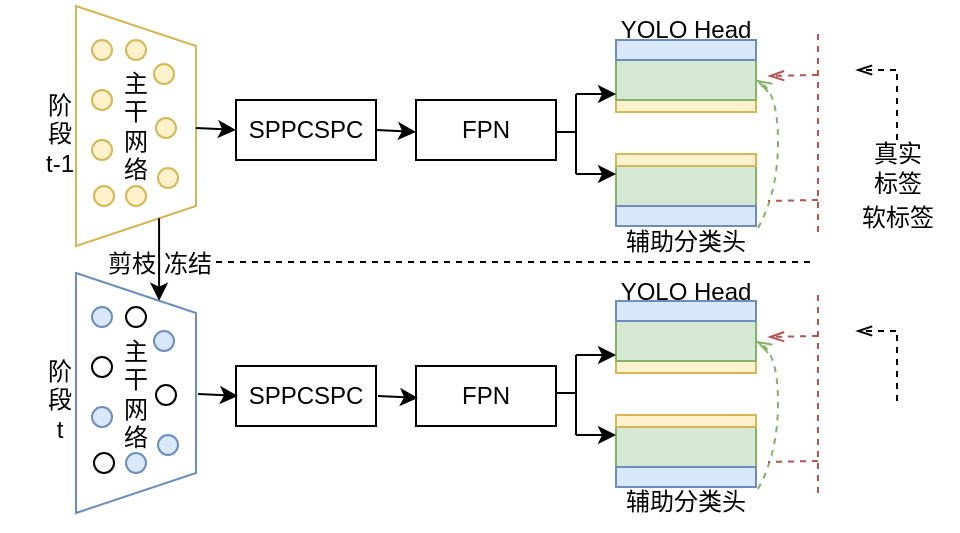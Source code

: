 <mxfile version="26.0.11">
  <diagram name="第 1 页" id="b9ZT2e3_jvhwiEapbSA2">
    <mxGraphModel dx="882" dy="516" grid="1" gridSize="10" guides="1" tooltips="1" connect="1" arrows="1" fold="1" page="1" pageScale="1" pageWidth="827" pageHeight="1169" math="0" shadow="0">
      <root>
        <mxCell id="0" />
        <mxCell id="1" parent="0" />
        <mxCell id="SPHZ7kfBaaqXpsiM6iBj-3" value="SPPCSPC" style="rounded=0;whiteSpace=wrap;html=1;" parent="1" vertex="1">
          <mxGeometry x="270" y="336" width="70" height="30" as="geometry" />
        </mxCell>
        <mxCell id="SPHZ7kfBaaqXpsiM6iBj-4" value="FPN" style="rounded=0;whiteSpace=wrap;html=1;" parent="1" vertex="1">
          <mxGeometry x="360" y="336" width="70" height="30" as="geometry" />
        </mxCell>
        <mxCell id="OPahia5jvo7uVA9FNbP1-1" value="" style="shape=trapezoid;perimeter=trapezoidPerimeter;whiteSpace=wrap;html=1;fixedSize=1;rotation=90;fillColor=#FFFFFF;strokeColor=#d6b656;" vertex="1" parent="1">
          <mxGeometry x="160" y="186" width="120" height="60" as="geometry" />
        </mxCell>
        <mxCell id="OPahia5jvo7uVA9FNbP1-3" value="SPPCSPC" style="rounded=0;whiteSpace=wrap;html=1;" vertex="1" parent="1">
          <mxGeometry x="270" y="203" width="70" height="30" as="geometry" />
        </mxCell>
        <mxCell id="OPahia5jvo7uVA9FNbP1-4" value="FPN" style="rounded=0;whiteSpace=wrap;html=1;" vertex="1" parent="1">
          <mxGeometry x="360" y="203" width="70" height="30" as="geometry" />
        </mxCell>
        <mxCell id="OPahia5jvo7uVA9FNbP1-5" value="" style="rounded=0;whiteSpace=wrap;html=1;fillColor=#d5e8d4;strokeColor=#82b366;" vertex="1" parent="1">
          <mxGeometry x="460" y="236" width="70" height="20" as="geometry" />
        </mxCell>
        <mxCell id="OPahia5jvo7uVA9FNbP1-6" value="辅助分类头" style="text;strokeColor=none;align=center;fillColor=none;html=1;verticalAlign=middle;whiteSpace=wrap;rounded=0;" vertex="1" parent="1">
          <mxGeometry x="460" y="259" width="70" height="30" as="geometry" />
        </mxCell>
        <mxCell id="OPahia5jvo7uVA9FNbP1-7" value="" style="rounded=0;whiteSpace=wrap;html=1;fillColor=#dae8fc;strokeColor=#6c8ebf;" vertex="1" parent="1">
          <mxGeometry x="460" y="256" width="70" height="10" as="geometry" />
        </mxCell>
        <mxCell id="OPahia5jvo7uVA9FNbP1-8" value="" style="rounded=0;whiteSpace=wrap;html=1;fillColor=#fff2cc;strokeColor=#d6b656;" vertex="1" parent="1">
          <mxGeometry x="460" y="203" width="70" height="6" as="geometry" />
        </mxCell>
        <mxCell id="OPahia5jvo7uVA9FNbP1-9" value="" style="rounded=0;whiteSpace=wrap;html=1;fillColor=#d5e8d4;strokeColor=#82b366;" vertex="1" parent="1">
          <mxGeometry x="460" y="183" width="70" height="20" as="geometry" />
        </mxCell>
        <mxCell id="OPahia5jvo7uVA9FNbP1-10" value="" style="rounded=0;whiteSpace=wrap;html=1;fillColor=#dae8fc;strokeColor=#6c8ebf;" vertex="1" parent="1">
          <mxGeometry x="460" y="173" width="70" height="10" as="geometry" />
        </mxCell>
        <mxCell id="OPahia5jvo7uVA9FNbP1-11" value="" style="curved=1;endArrow=openThin;html=1;rounded=0;entryX=1;entryY=0.5;entryDx=0;entryDy=0;fillColor=#d5e8d4;strokeColor=#82b366;dashed=1;endFill=0;" edge="1" parent="1" target="OPahia5jvo7uVA9FNbP1-9">
          <mxGeometry width="50" height="50" relative="1" as="geometry">
            <mxPoint x="531" y="267" as="sourcePoint" />
            <mxPoint x="581" y="217" as="targetPoint" />
            <Array as="points">
              <mxPoint x="541" y="249" />
              <mxPoint x="541" y="199" />
            </Array>
          </mxGeometry>
        </mxCell>
        <mxCell id="OPahia5jvo7uVA9FNbP1-12" value="" style="rounded=0;whiteSpace=wrap;html=1;fillColor=#fff2cc;strokeColor=#d6b656;" vertex="1" parent="1">
          <mxGeometry x="460" y="230" width="70" height="6" as="geometry" />
        </mxCell>
        <mxCell id="OPahia5jvo7uVA9FNbP1-13" value="YOLO&amp;nbsp;Head" style="text;strokeColor=none;align=center;fillColor=none;html=1;verticalAlign=middle;whiteSpace=wrap;rounded=0;" vertex="1" parent="1">
          <mxGeometry x="465" y="153" width="60" height="30" as="geometry" />
        </mxCell>
        <mxCell id="OPahia5jvo7uVA9FNbP1-14" value="真实&lt;div&gt;标签&lt;/div&gt;" style="text;strokeColor=none;align=center;fillColor=none;html=1;verticalAlign=middle;whiteSpace=wrap;rounded=0;" vertex="1" parent="1">
          <mxGeometry x="571" y="222" width="60" height="30" as="geometry" />
        </mxCell>
        <mxCell id="OPahia5jvo7uVA9FNbP1-15" value="" style="endArrow=none;html=1;rounded=0;dashed=1;" edge="1" parent="1">
          <mxGeometry width="50" height="50" relative="1" as="geometry">
            <mxPoint x="600.5" y="223" as="sourcePoint" />
            <mxPoint x="600.5" y="187" as="targetPoint" />
          </mxGeometry>
        </mxCell>
        <mxCell id="OPahia5jvo7uVA9FNbP1-16" value="" style="endArrow=openThin;html=1;rounded=0;dashed=1;endFill=0;" edge="1" parent="1">
          <mxGeometry width="50" height="50" relative="1" as="geometry">
            <mxPoint x="600" y="188" as="sourcePoint" />
            <mxPoint x="580" y="188" as="targetPoint" />
          </mxGeometry>
        </mxCell>
        <mxCell id="OPahia5jvo7uVA9FNbP1-17" value="软标签" style="text;strokeColor=none;align=center;fillColor=none;html=1;verticalAlign=middle;whiteSpace=wrap;rounded=0;" vertex="1" parent="1">
          <mxGeometry x="571" y="247" width="60" height="30" as="geometry" />
        </mxCell>
        <mxCell id="OPahia5jvo7uVA9FNbP1-18" value="" style="endArrow=none;html=1;rounded=0;dashed=1;fillColor=#f8cecc;strokeColor=#b85450;" edge="1" parent="1">
          <mxGeometry width="50" height="50" relative="1" as="geometry">
            <mxPoint x="561" y="269" as="sourcePoint" />
            <mxPoint x="561" y="169" as="targetPoint" />
          </mxGeometry>
        </mxCell>
        <mxCell id="OPahia5jvo7uVA9FNbP1-19" value="" style="endArrow=none;html=1;rounded=0;dashed=1;endFill=0;fillColor=#f8cecc;strokeColor=#b85450;startFill=0;" edge="1" parent="1">
          <mxGeometry width="50" height="50" relative="1" as="geometry">
            <mxPoint x="561" y="253" as="sourcePoint" />
            <mxPoint x="536" y="253.5" as="targetPoint" />
          </mxGeometry>
        </mxCell>
        <mxCell id="OPahia5jvo7uVA9FNbP1-20" value="" style="endArrow=openThin;html=1;rounded=0;dashed=1;endFill=0;fillColor=#f8cecc;strokeColor=#b85450;" edge="1" parent="1">
          <mxGeometry width="50" height="50" relative="1" as="geometry">
            <mxPoint x="561" y="190.5" as="sourcePoint" />
            <mxPoint x="536" y="191" as="targetPoint" />
          </mxGeometry>
        </mxCell>
        <mxCell id="SPHZ7kfBaaqXpsiM6iBj-2" value="主&lt;div&gt;干&lt;/div&gt;&lt;div&gt;网&lt;/div&gt;&lt;div&gt;络&lt;/div&gt;" style="text;strokeColor=none;align=center;fillColor=none;html=1;verticalAlign=middle;whiteSpace=wrap;rounded=0;" parent="1" vertex="1">
          <mxGeometry x="190" y="201" width="60" height="30" as="geometry" />
        </mxCell>
        <mxCell id="OPahia5jvo7uVA9FNbP1-24" value="" style="endArrow=none;dashed=1;html=1;rounded=0;" edge="1" parent="1">
          <mxGeometry width="50" height="50" relative="1" as="geometry">
            <mxPoint x="260" y="284" as="sourcePoint" />
            <mxPoint x="560" y="284" as="targetPoint" />
          </mxGeometry>
        </mxCell>
        <mxCell id="OPahia5jvo7uVA9FNbP1-26" value="" style="ellipse;whiteSpace=wrap;html=1;aspect=fixed;fillColor=#fff2cc;strokeColor=#d6b656;" vertex="1" parent="1">
          <mxGeometry x="198" y="173" width="10" height="10" as="geometry" />
        </mxCell>
        <mxCell id="OPahia5jvo7uVA9FNbP1-27" value="" style="ellipse;whiteSpace=wrap;html=1;aspect=fixed;fillColor=#fff2cc;strokeColor=#d6b656;" vertex="1" parent="1">
          <mxGeometry x="229" y="185" width="10" height="10" as="geometry" />
        </mxCell>
        <mxCell id="OPahia5jvo7uVA9FNbP1-28" value="" style="ellipse;whiteSpace=wrap;html=1;aspect=fixed;fillColor=#fff2cc;strokeColor=#d6b656;" vertex="1" parent="1">
          <mxGeometry x="198" y="198" width="10" height="10" as="geometry" />
        </mxCell>
        <mxCell id="OPahia5jvo7uVA9FNbP1-29" value="" style="ellipse;whiteSpace=wrap;html=1;aspect=fixed;fillColor=#fff2cc;strokeColor=#d6b656;" vertex="1" parent="1">
          <mxGeometry x="230" y="212" width="10" height="10" as="geometry" />
        </mxCell>
        <mxCell id="OPahia5jvo7uVA9FNbP1-30" value="" style="ellipse;whiteSpace=wrap;html=1;aspect=fixed;fillColor=#fff2cc;strokeColor=#d6b656;" vertex="1" parent="1">
          <mxGeometry x="198" y="223" width="10" height="10" as="geometry" />
        </mxCell>
        <mxCell id="OPahia5jvo7uVA9FNbP1-31" value="" style="ellipse;whiteSpace=wrap;html=1;aspect=fixed;fillColor=#fff2cc;strokeColor=#d6b656;" vertex="1" parent="1">
          <mxGeometry x="231" y="237" width="10" height="10" as="geometry" />
        </mxCell>
        <mxCell id="OPahia5jvo7uVA9FNbP1-32" value="" style="ellipse;whiteSpace=wrap;html=1;aspect=fixed;fillColor=#fff2cc;strokeColor=#d6b656;" vertex="1" parent="1">
          <mxGeometry x="199" y="246" width="10" height="10" as="geometry" />
        </mxCell>
        <mxCell id="OPahia5jvo7uVA9FNbP1-33" value="" style="ellipse;whiteSpace=wrap;html=1;aspect=fixed;fillColor=#fff2cc;strokeColor=#d6b656;" vertex="1" parent="1">
          <mxGeometry x="215" y="246" width="10" height="10" as="geometry" />
        </mxCell>
        <mxCell id="OPahia5jvo7uVA9FNbP1-34" value="" style="ellipse;whiteSpace=wrap;html=1;aspect=fixed;fillColor=#fff2cc;strokeColor=#d6b656;" vertex="1" parent="1">
          <mxGeometry x="215" y="173" width="10" height="10" as="geometry" />
        </mxCell>
        <mxCell id="OPahia5jvo7uVA9FNbP1-68" value="" style="shape=trapezoid;perimeter=trapezoidPerimeter;whiteSpace=wrap;html=1;fixedSize=1;rotation=90;fillColor=#FFFFFF;strokeColor=#6c8ebf;" vertex="1" parent="1">
          <mxGeometry x="160" y="319.5" width="120" height="60" as="geometry" />
        </mxCell>
        <mxCell id="OPahia5jvo7uVA9FNbP1-69" value="主&lt;div&gt;干&lt;/div&gt;&lt;div&gt;网&lt;/div&gt;&lt;div&gt;络&lt;/div&gt;" style="text;strokeColor=none;align=center;fillColor=none;html=1;verticalAlign=middle;whiteSpace=wrap;rounded=0;" vertex="1" parent="1">
          <mxGeometry x="190" y="334.5" width="60" height="30" as="geometry" />
        </mxCell>
        <mxCell id="OPahia5jvo7uVA9FNbP1-70" value="" style="ellipse;whiteSpace=wrap;html=1;aspect=fixed;fillColor=#dae8fc;strokeColor=#6c8ebf;" vertex="1" parent="1">
          <mxGeometry x="198" y="306.5" width="10" height="10" as="geometry" />
        </mxCell>
        <mxCell id="OPahia5jvo7uVA9FNbP1-71" value="" style="ellipse;whiteSpace=wrap;html=1;aspect=fixed;fillColor=#dae8fc;strokeColor=#6c8ebf;" vertex="1" parent="1">
          <mxGeometry x="229" y="318.5" width="10" height="10" as="geometry" />
        </mxCell>
        <mxCell id="OPahia5jvo7uVA9FNbP1-72" value="" style="ellipse;whiteSpace=wrap;html=1;aspect=fixed;" vertex="1" parent="1">
          <mxGeometry x="198" y="331.5" width="10" height="10" as="geometry" />
        </mxCell>
        <mxCell id="OPahia5jvo7uVA9FNbP1-73" value="" style="ellipse;whiteSpace=wrap;html=1;aspect=fixed;" vertex="1" parent="1">
          <mxGeometry x="230" y="345.5" width="10" height="10" as="geometry" />
        </mxCell>
        <mxCell id="OPahia5jvo7uVA9FNbP1-74" value="" style="ellipse;whiteSpace=wrap;html=1;aspect=fixed;fillColor=#dae8fc;strokeColor=#6c8ebf;" vertex="1" parent="1">
          <mxGeometry x="198" y="356.5" width="10" height="10" as="geometry" />
        </mxCell>
        <mxCell id="OPahia5jvo7uVA9FNbP1-75" value="" style="ellipse;whiteSpace=wrap;html=1;aspect=fixed;fillColor=#dae8fc;strokeColor=#6c8ebf;" vertex="1" parent="1">
          <mxGeometry x="231" y="370.5" width="10" height="10" as="geometry" />
        </mxCell>
        <mxCell id="OPahia5jvo7uVA9FNbP1-76" value="" style="ellipse;whiteSpace=wrap;html=1;aspect=fixed;" vertex="1" parent="1">
          <mxGeometry x="199" y="379.5" width="10" height="10" as="geometry" />
        </mxCell>
        <mxCell id="OPahia5jvo7uVA9FNbP1-77" value="" style="ellipse;whiteSpace=wrap;html=1;aspect=fixed;fillColor=#dae8fc;strokeColor=#6c8ebf;" vertex="1" parent="1">
          <mxGeometry x="215" y="379.5" width="10" height="10" as="geometry" />
        </mxCell>
        <mxCell id="OPahia5jvo7uVA9FNbP1-78" value="" style="ellipse;whiteSpace=wrap;html=1;aspect=fixed;fillColor=#FFFFFF;" vertex="1" parent="1">
          <mxGeometry x="215" y="306.5" width="10" height="10" as="geometry" />
        </mxCell>
        <mxCell id="OPahia5jvo7uVA9FNbP1-80" value="" style="endArrow=classic;html=1;rounded=0;entryX=0;entryY=0.5;entryDx=0;entryDy=0;" edge="1" parent="1" target="OPahia5jvo7uVA9FNbP1-3">
          <mxGeometry width="50" height="50" relative="1" as="geometry">
            <mxPoint x="250" y="217" as="sourcePoint" />
            <mxPoint x="259" y="218" as="targetPoint" />
          </mxGeometry>
        </mxCell>
        <mxCell id="OPahia5jvo7uVA9FNbP1-81" value="" style="endArrow=classic;html=1;rounded=0;entryX=0;entryY=0.5;entryDx=0;entryDy=0;" edge="1" parent="1">
          <mxGeometry width="50" height="50" relative="1" as="geometry">
            <mxPoint x="251" y="350" as="sourcePoint" />
            <mxPoint x="271" y="351" as="targetPoint" />
          </mxGeometry>
        </mxCell>
        <mxCell id="OPahia5jvo7uVA9FNbP1-82" value="" style="endArrow=classic;html=1;rounded=0;entryX=0;entryY=0.5;entryDx=0;entryDy=0;" edge="1" parent="1">
          <mxGeometry width="50" height="50" relative="1" as="geometry">
            <mxPoint x="340" y="218" as="sourcePoint" />
            <mxPoint x="360" y="219" as="targetPoint" />
          </mxGeometry>
        </mxCell>
        <mxCell id="OPahia5jvo7uVA9FNbP1-83" value="" style="endArrow=classic;html=1;rounded=0;entryX=0;entryY=0.5;entryDx=0;entryDy=0;" edge="1" parent="1">
          <mxGeometry width="50" height="50" relative="1" as="geometry">
            <mxPoint x="341" y="351" as="sourcePoint" />
            <mxPoint x="361" y="352" as="targetPoint" />
          </mxGeometry>
        </mxCell>
        <mxCell id="OPahia5jvo7uVA9FNbP1-84" value="" style="endArrow=none;html=1;rounded=0;startSize=6;" edge="1" parent="1">
          <mxGeometry width="50" height="50" relative="1" as="geometry">
            <mxPoint x="440" y="240" as="sourcePoint" />
            <mxPoint x="440" y="200" as="targetPoint" />
          </mxGeometry>
        </mxCell>
        <mxCell id="OPahia5jvo7uVA9FNbP1-85" value="" style="endArrow=classic;html=1;rounded=0;entryX=0;entryY=0.5;entryDx=0;entryDy=0;" edge="1" parent="1">
          <mxGeometry width="50" height="50" relative="1" as="geometry">
            <mxPoint x="440" y="200" as="sourcePoint" />
            <mxPoint x="460" y="200" as="targetPoint" />
          </mxGeometry>
        </mxCell>
        <mxCell id="OPahia5jvo7uVA9FNbP1-86" value="" style="endArrow=classic;html=1;rounded=0;entryX=0;entryY=0.5;entryDx=0;entryDy=0;" edge="1" parent="1">
          <mxGeometry width="50" height="50" relative="1" as="geometry">
            <mxPoint x="440" y="240" as="sourcePoint" />
            <mxPoint x="460" y="240" as="targetPoint" />
          </mxGeometry>
        </mxCell>
        <mxCell id="OPahia5jvo7uVA9FNbP1-87" value="" style="endArrow=none;html=1;rounded=0;" edge="1" parent="1">
          <mxGeometry width="50" height="50" relative="1" as="geometry">
            <mxPoint x="430" y="219" as="sourcePoint" />
            <mxPoint x="440" y="219" as="targetPoint" />
          </mxGeometry>
        </mxCell>
        <mxCell id="OPahia5jvo7uVA9FNbP1-92" value="" style="rounded=0;whiteSpace=wrap;html=1;fillColor=#d5e8d4;strokeColor=#82b366;" vertex="1" parent="1">
          <mxGeometry x="460" y="366.5" width="70" height="20" as="geometry" />
        </mxCell>
        <mxCell id="OPahia5jvo7uVA9FNbP1-93" value="辅助分类头" style="text;strokeColor=none;align=center;fillColor=none;html=1;verticalAlign=middle;whiteSpace=wrap;rounded=0;" vertex="1" parent="1">
          <mxGeometry x="460" y="388.5" width="70" height="30" as="geometry" />
        </mxCell>
        <mxCell id="OPahia5jvo7uVA9FNbP1-94" value="" style="rounded=0;whiteSpace=wrap;html=1;fillColor=#dae8fc;strokeColor=#6c8ebf;" vertex="1" parent="1">
          <mxGeometry x="460" y="386.5" width="70" height="10" as="geometry" />
        </mxCell>
        <mxCell id="OPahia5jvo7uVA9FNbP1-95" value="" style="rounded=0;whiteSpace=wrap;html=1;fillColor=#fff2cc;strokeColor=#d6b656;" vertex="1" parent="1">
          <mxGeometry x="460" y="333.5" width="70" height="6" as="geometry" />
        </mxCell>
        <mxCell id="OPahia5jvo7uVA9FNbP1-96" value="" style="rounded=0;whiteSpace=wrap;html=1;fillColor=#d5e8d4;strokeColor=#82b366;" vertex="1" parent="1">
          <mxGeometry x="460" y="313.5" width="70" height="20" as="geometry" />
        </mxCell>
        <mxCell id="OPahia5jvo7uVA9FNbP1-97" value="" style="rounded=0;whiteSpace=wrap;html=1;fillColor=#dae8fc;strokeColor=#6c8ebf;" vertex="1" parent="1">
          <mxGeometry x="460" y="303.5" width="70" height="10" as="geometry" />
        </mxCell>
        <mxCell id="OPahia5jvo7uVA9FNbP1-98" value="" style="curved=1;endArrow=openThin;html=1;rounded=0;entryX=1;entryY=0.5;entryDx=0;entryDy=0;fillColor=#d5e8d4;strokeColor=#82b366;dashed=1;endFill=0;" edge="1" parent="1" target="OPahia5jvo7uVA9FNbP1-96">
          <mxGeometry width="50" height="50" relative="1" as="geometry">
            <mxPoint x="531" y="397.5" as="sourcePoint" />
            <mxPoint x="581" y="347.5" as="targetPoint" />
            <Array as="points">
              <mxPoint x="541" y="379.5" />
              <mxPoint x="541" y="329.5" />
            </Array>
          </mxGeometry>
        </mxCell>
        <mxCell id="OPahia5jvo7uVA9FNbP1-99" value="" style="rounded=0;whiteSpace=wrap;html=1;fillColor=#fff2cc;strokeColor=#d6b656;" vertex="1" parent="1">
          <mxGeometry x="460" y="360.5" width="70" height="6" as="geometry" />
        </mxCell>
        <mxCell id="OPahia5jvo7uVA9FNbP1-100" value="YOLO&amp;nbsp;Head" style="text;strokeColor=none;align=center;fillColor=none;html=1;verticalAlign=middle;whiteSpace=wrap;rounded=0;" vertex="1" parent="1">
          <mxGeometry x="465" y="283.5" width="60" height="30" as="geometry" />
        </mxCell>
        <mxCell id="OPahia5jvo7uVA9FNbP1-101" value="" style="endArrow=none;html=1;rounded=0;dashed=1;" edge="1" parent="1">
          <mxGeometry width="50" height="50" relative="1" as="geometry">
            <mxPoint x="600.5" y="353.5" as="sourcePoint" />
            <mxPoint x="600.5" y="317.5" as="targetPoint" />
          </mxGeometry>
        </mxCell>
        <mxCell id="OPahia5jvo7uVA9FNbP1-102" value="" style="endArrow=openThin;html=1;rounded=0;dashed=1;endFill=0;" edge="1" parent="1">
          <mxGeometry width="50" height="50" relative="1" as="geometry">
            <mxPoint x="600" y="318.5" as="sourcePoint" />
            <mxPoint x="580" y="318.5" as="targetPoint" />
          </mxGeometry>
        </mxCell>
        <mxCell id="OPahia5jvo7uVA9FNbP1-103" value="" style="endArrow=none;html=1;rounded=0;dashed=1;fillColor=#f8cecc;strokeColor=#b85450;" edge="1" parent="1">
          <mxGeometry width="50" height="50" relative="1" as="geometry">
            <mxPoint x="561" y="399.5" as="sourcePoint" />
            <mxPoint x="561" y="299.5" as="targetPoint" />
          </mxGeometry>
        </mxCell>
        <mxCell id="OPahia5jvo7uVA9FNbP1-104" value="" style="endArrow=none;html=1;rounded=0;dashed=1;endFill=0;fillColor=#f8cecc;strokeColor=#b85450;startFill=0;" edge="1" parent="1">
          <mxGeometry width="50" height="50" relative="1" as="geometry">
            <mxPoint x="561" y="383.5" as="sourcePoint" />
            <mxPoint x="536" y="384" as="targetPoint" />
          </mxGeometry>
        </mxCell>
        <mxCell id="OPahia5jvo7uVA9FNbP1-105" value="" style="endArrow=openThin;html=1;rounded=0;dashed=1;endFill=0;fillColor=#f8cecc;strokeColor=#b85450;" edge="1" parent="1">
          <mxGeometry width="50" height="50" relative="1" as="geometry">
            <mxPoint x="561" y="321" as="sourcePoint" />
            <mxPoint x="536" y="321.5" as="targetPoint" />
          </mxGeometry>
        </mxCell>
        <mxCell id="OPahia5jvo7uVA9FNbP1-106" value="" style="endArrow=none;html=1;rounded=0;startSize=6;" edge="1" parent="1">
          <mxGeometry width="50" height="50" relative="1" as="geometry">
            <mxPoint x="440" y="370.5" as="sourcePoint" />
            <mxPoint x="440" y="330.5" as="targetPoint" />
          </mxGeometry>
        </mxCell>
        <mxCell id="OPahia5jvo7uVA9FNbP1-107" value="" style="endArrow=classic;html=1;rounded=0;entryX=0;entryY=0.5;entryDx=0;entryDy=0;" edge="1" parent="1">
          <mxGeometry width="50" height="50" relative="1" as="geometry">
            <mxPoint x="440" y="330.5" as="sourcePoint" />
            <mxPoint x="460" y="330.5" as="targetPoint" />
          </mxGeometry>
        </mxCell>
        <mxCell id="OPahia5jvo7uVA9FNbP1-108" value="" style="endArrow=classic;html=1;rounded=0;entryX=0;entryY=0.5;entryDx=0;entryDy=0;" edge="1" parent="1">
          <mxGeometry width="50" height="50" relative="1" as="geometry">
            <mxPoint x="440" y="370.5" as="sourcePoint" />
            <mxPoint x="460" y="370.5" as="targetPoint" />
          </mxGeometry>
        </mxCell>
        <mxCell id="OPahia5jvo7uVA9FNbP1-109" value="" style="endArrow=none;html=1;rounded=0;" edge="1" parent="1">
          <mxGeometry width="50" height="50" relative="1" as="geometry">
            <mxPoint x="430" y="349.5" as="sourcePoint" />
            <mxPoint x="440" y="349.5" as="targetPoint" />
          </mxGeometry>
        </mxCell>
        <mxCell id="OPahia5jvo7uVA9FNbP1-111" value="" style="endArrow=classic;html=1;rounded=0;exitX=1;exitY=0.25;exitDx=0;exitDy=0;entryX=0;entryY=0.25;entryDx=0;entryDy=0;" edge="1" parent="1" source="OPahia5jvo7uVA9FNbP1-1" target="OPahia5jvo7uVA9FNbP1-68">
          <mxGeometry width="50" height="50" relative="1" as="geometry">
            <mxPoint x="340" y="310" as="sourcePoint" />
            <mxPoint x="390" y="260" as="targetPoint" />
          </mxGeometry>
        </mxCell>
        <mxCell id="OPahia5jvo7uVA9FNbP1-112" value="剪枝" style="text;strokeColor=none;align=center;fillColor=none;html=1;verticalAlign=middle;whiteSpace=wrap;rounded=0;" vertex="1" parent="1">
          <mxGeometry x="188" y="269.5" width="60" height="30" as="geometry" />
        </mxCell>
        <mxCell id="OPahia5jvo7uVA9FNbP1-113" value="冻结" style="text;strokeColor=none;align=center;fillColor=none;html=1;verticalAlign=middle;whiteSpace=wrap;rounded=0;" vertex="1" parent="1">
          <mxGeometry x="216" y="269.5" width="60" height="30" as="geometry" />
        </mxCell>
        <mxCell id="OPahia5jvo7uVA9FNbP1-115" value="阶&lt;div&gt;段&lt;/div&gt;&lt;div&gt;t-1&lt;/div&gt;" style="text;strokeColor=none;align=center;fillColor=none;html=1;verticalAlign=middle;whiteSpace=wrap;rounded=0;" vertex="1" parent="1">
          <mxGeometry x="152" y="205" width="60" height="30" as="geometry" />
        </mxCell>
        <mxCell id="OPahia5jvo7uVA9FNbP1-116" value="阶&lt;div&gt;段&lt;/div&gt;&lt;div&gt;t&lt;/div&gt;" style="text;strokeColor=none;align=center;fillColor=none;html=1;verticalAlign=middle;whiteSpace=wrap;rounded=0;" vertex="1" parent="1">
          <mxGeometry x="152" y="337.5" width="60" height="30" as="geometry" />
        </mxCell>
      </root>
    </mxGraphModel>
  </diagram>
</mxfile>
